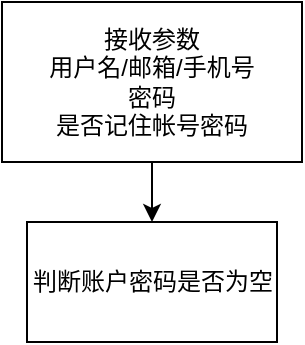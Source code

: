 <mxfile version="24.7.16">
  <diagram name="第 1 页" id="fdwVLOWYnRtc1PEpaSVF">
    <mxGraphModel dx="547" dy="1148" grid="1" gridSize="10" guides="1" tooltips="1" connect="1" arrows="1" fold="1" page="1" pageScale="1" pageWidth="827" pageHeight="1169" math="0" shadow="0">
      <root>
        <mxCell id="0" />
        <mxCell id="1" parent="0" />
        <mxCell id="ccUCSOv4F-g9DqXI8Qtt-3" value="" style="edgeStyle=orthogonalEdgeStyle;rounded=0;orthogonalLoop=1;jettySize=auto;html=1;" edge="1" parent="1" source="ccUCSOv4F-g9DqXI8Qtt-1" target="ccUCSOv4F-g9DqXI8Qtt-2">
          <mxGeometry relative="1" as="geometry" />
        </mxCell>
        <mxCell id="ccUCSOv4F-g9DqXI8Qtt-1" value="接收参数&lt;br&gt;用户名/邮箱/手机号&lt;br&gt;密码&lt;br&gt;是否记住帐号密码" style="rounded=0;whiteSpace=wrap;html=1;" vertex="1" parent="1">
          <mxGeometry x="110" y="130" width="150" height="80" as="geometry" />
        </mxCell>
        <mxCell id="ccUCSOv4F-g9DqXI8Qtt-2" value="判断账户密码是否为空" style="whiteSpace=wrap;html=1;rounded=0;" vertex="1" parent="1">
          <mxGeometry x="122.5" y="240" width="125" height="60" as="geometry" />
        </mxCell>
      </root>
    </mxGraphModel>
  </diagram>
</mxfile>
